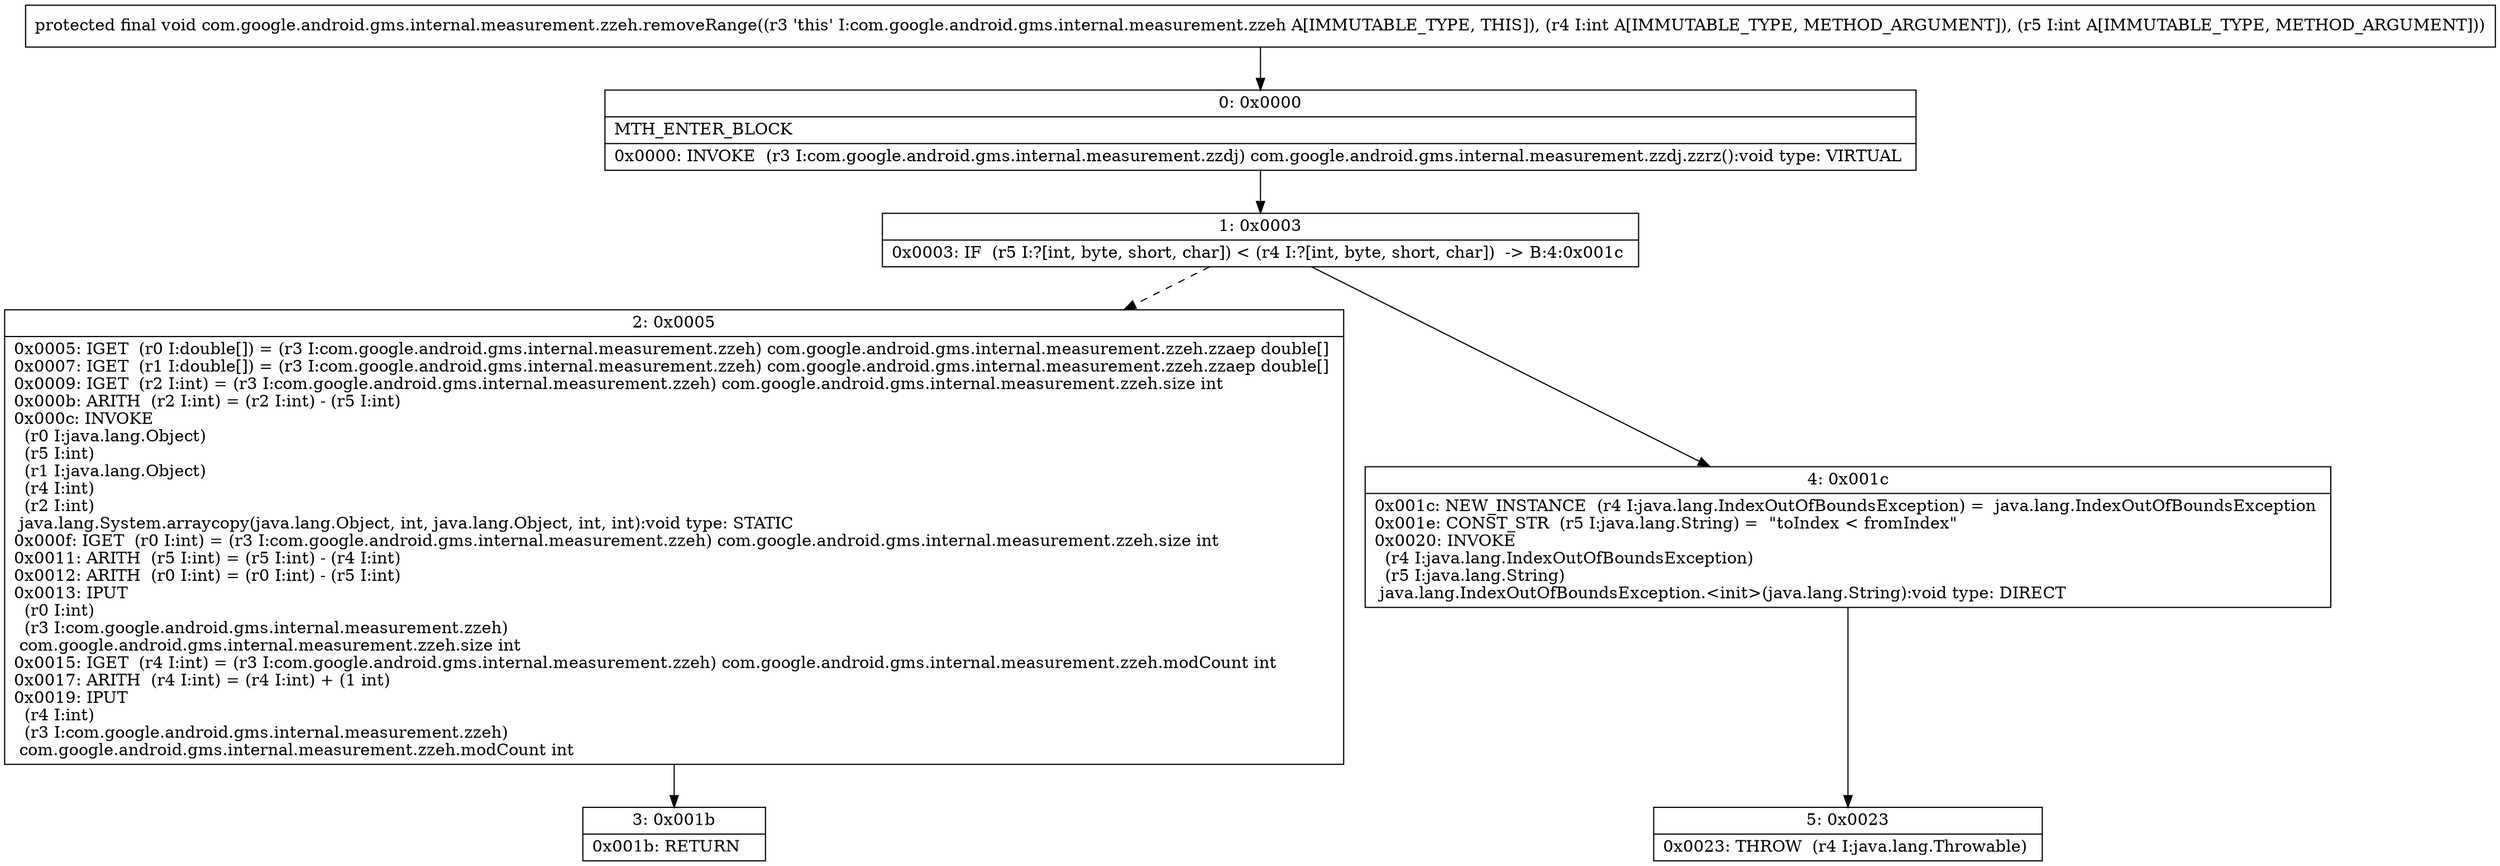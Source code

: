 digraph "CFG forcom.google.android.gms.internal.measurement.zzeh.removeRange(II)V" {
Node_0 [shape=record,label="{0\:\ 0x0000|MTH_ENTER_BLOCK\l|0x0000: INVOKE  (r3 I:com.google.android.gms.internal.measurement.zzdj) com.google.android.gms.internal.measurement.zzdj.zzrz():void type: VIRTUAL \l}"];
Node_1 [shape=record,label="{1\:\ 0x0003|0x0003: IF  (r5 I:?[int, byte, short, char]) \< (r4 I:?[int, byte, short, char])  \-\> B:4:0x001c \l}"];
Node_2 [shape=record,label="{2\:\ 0x0005|0x0005: IGET  (r0 I:double[]) = (r3 I:com.google.android.gms.internal.measurement.zzeh) com.google.android.gms.internal.measurement.zzeh.zzaep double[] \l0x0007: IGET  (r1 I:double[]) = (r3 I:com.google.android.gms.internal.measurement.zzeh) com.google.android.gms.internal.measurement.zzeh.zzaep double[] \l0x0009: IGET  (r2 I:int) = (r3 I:com.google.android.gms.internal.measurement.zzeh) com.google.android.gms.internal.measurement.zzeh.size int \l0x000b: ARITH  (r2 I:int) = (r2 I:int) \- (r5 I:int) \l0x000c: INVOKE  \l  (r0 I:java.lang.Object)\l  (r5 I:int)\l  (r1 I:java.lang.Object)\l  (r4 I:int)\l  (r2 I:int)\l java.lang.System.arraycopy(java.lang.Object, int, java.lang.Object, int, int):void type: STATIC \l0x000f: IGET  (r0 I:int) = (r3 I:com.google.android.gms.internal.measurement.zzeh) com.google.android.gms.internal.measurement.zzeh.size int \l0x0011: ARITH  (r5 I:int) = (r5 I:int) \- (r4 I:int) \l0x0012: ARITH  (r0 I:int) = (r0 I:int) \- (r5 I:int) \l0x0013: IPUT  \l  (r0 I:int)\l  (r3 I:com.google.android.gms.internal.measurement.zzeh)\l com.google.android.gms.internal.measurement.zzeh.size int \l0x0015: IGET  (r4 I:int) = (r3 I:com.google.android.gms.internal.measurement.zzeh) com.google.android.gms.internal.measurement.zzeh.modCount int \l0x0017: ARITH  (r4 I:int) = (r4 I:int) + (1 int) \l0x0019: IPUT  \l  (r4 I:int)\l  (r3 I:com.google.android.gms.internal.measurement.zzeh)\l com.google.android.gms.internal.measurement.zzeh.modCount int \l}"];
Node_3 [shape=record,label="{3\:\ 0x001b|0x001b: RETURN   \l}"];
Node_4 [shape=record,label="{4\:\ 0x001c|0x001c: NEW_INSTANCE  (r4 I:java.lang.IndexOutOfBoundsException) =  java.lang.IndexOutOfBoundsException \l0x001e: CONST_STR  (r5 I:java.lang.String) =  \"toIndex \< fromIndex\" \l0x0020: INVOKE  \l  (r4 I:java.lang.IndexOutOfBoundsException)\l  (r5 I:java.lang.String)\l java.lang.IndexOutOfBoundsException.\<init\>(java.lang.String):void type: DIRECT \l}"];
Node_5 [shape=record,label="{5\:\ 0x0023|0x0023: THROW  (r4 I:java.lang.Throwable) \l}"];
MethodNode[shape=record,label="{protected final void com.google.android.gms.internal.measurement.zzeh.removeRange((r3 'this' I:com.google.android.gms.internal.measurement.zzeh A[IMMUTABLE_TYPE, THIS]), (r4 I:int A[IMMUTABLE_TYPE, METHOD_ARGUMENT]), (r5 I:int A[IMMUTABLE_TYPE, METHOD_ARGUMENT])) }"];
MethodNode -> Node_0;
Node_0 -> Node_1;
Node_1 -> Node_2[style=dashed];
Node_1 -> Node_4;
Node_2 -> Node_3;
Node_4 -> Node_5;
}

